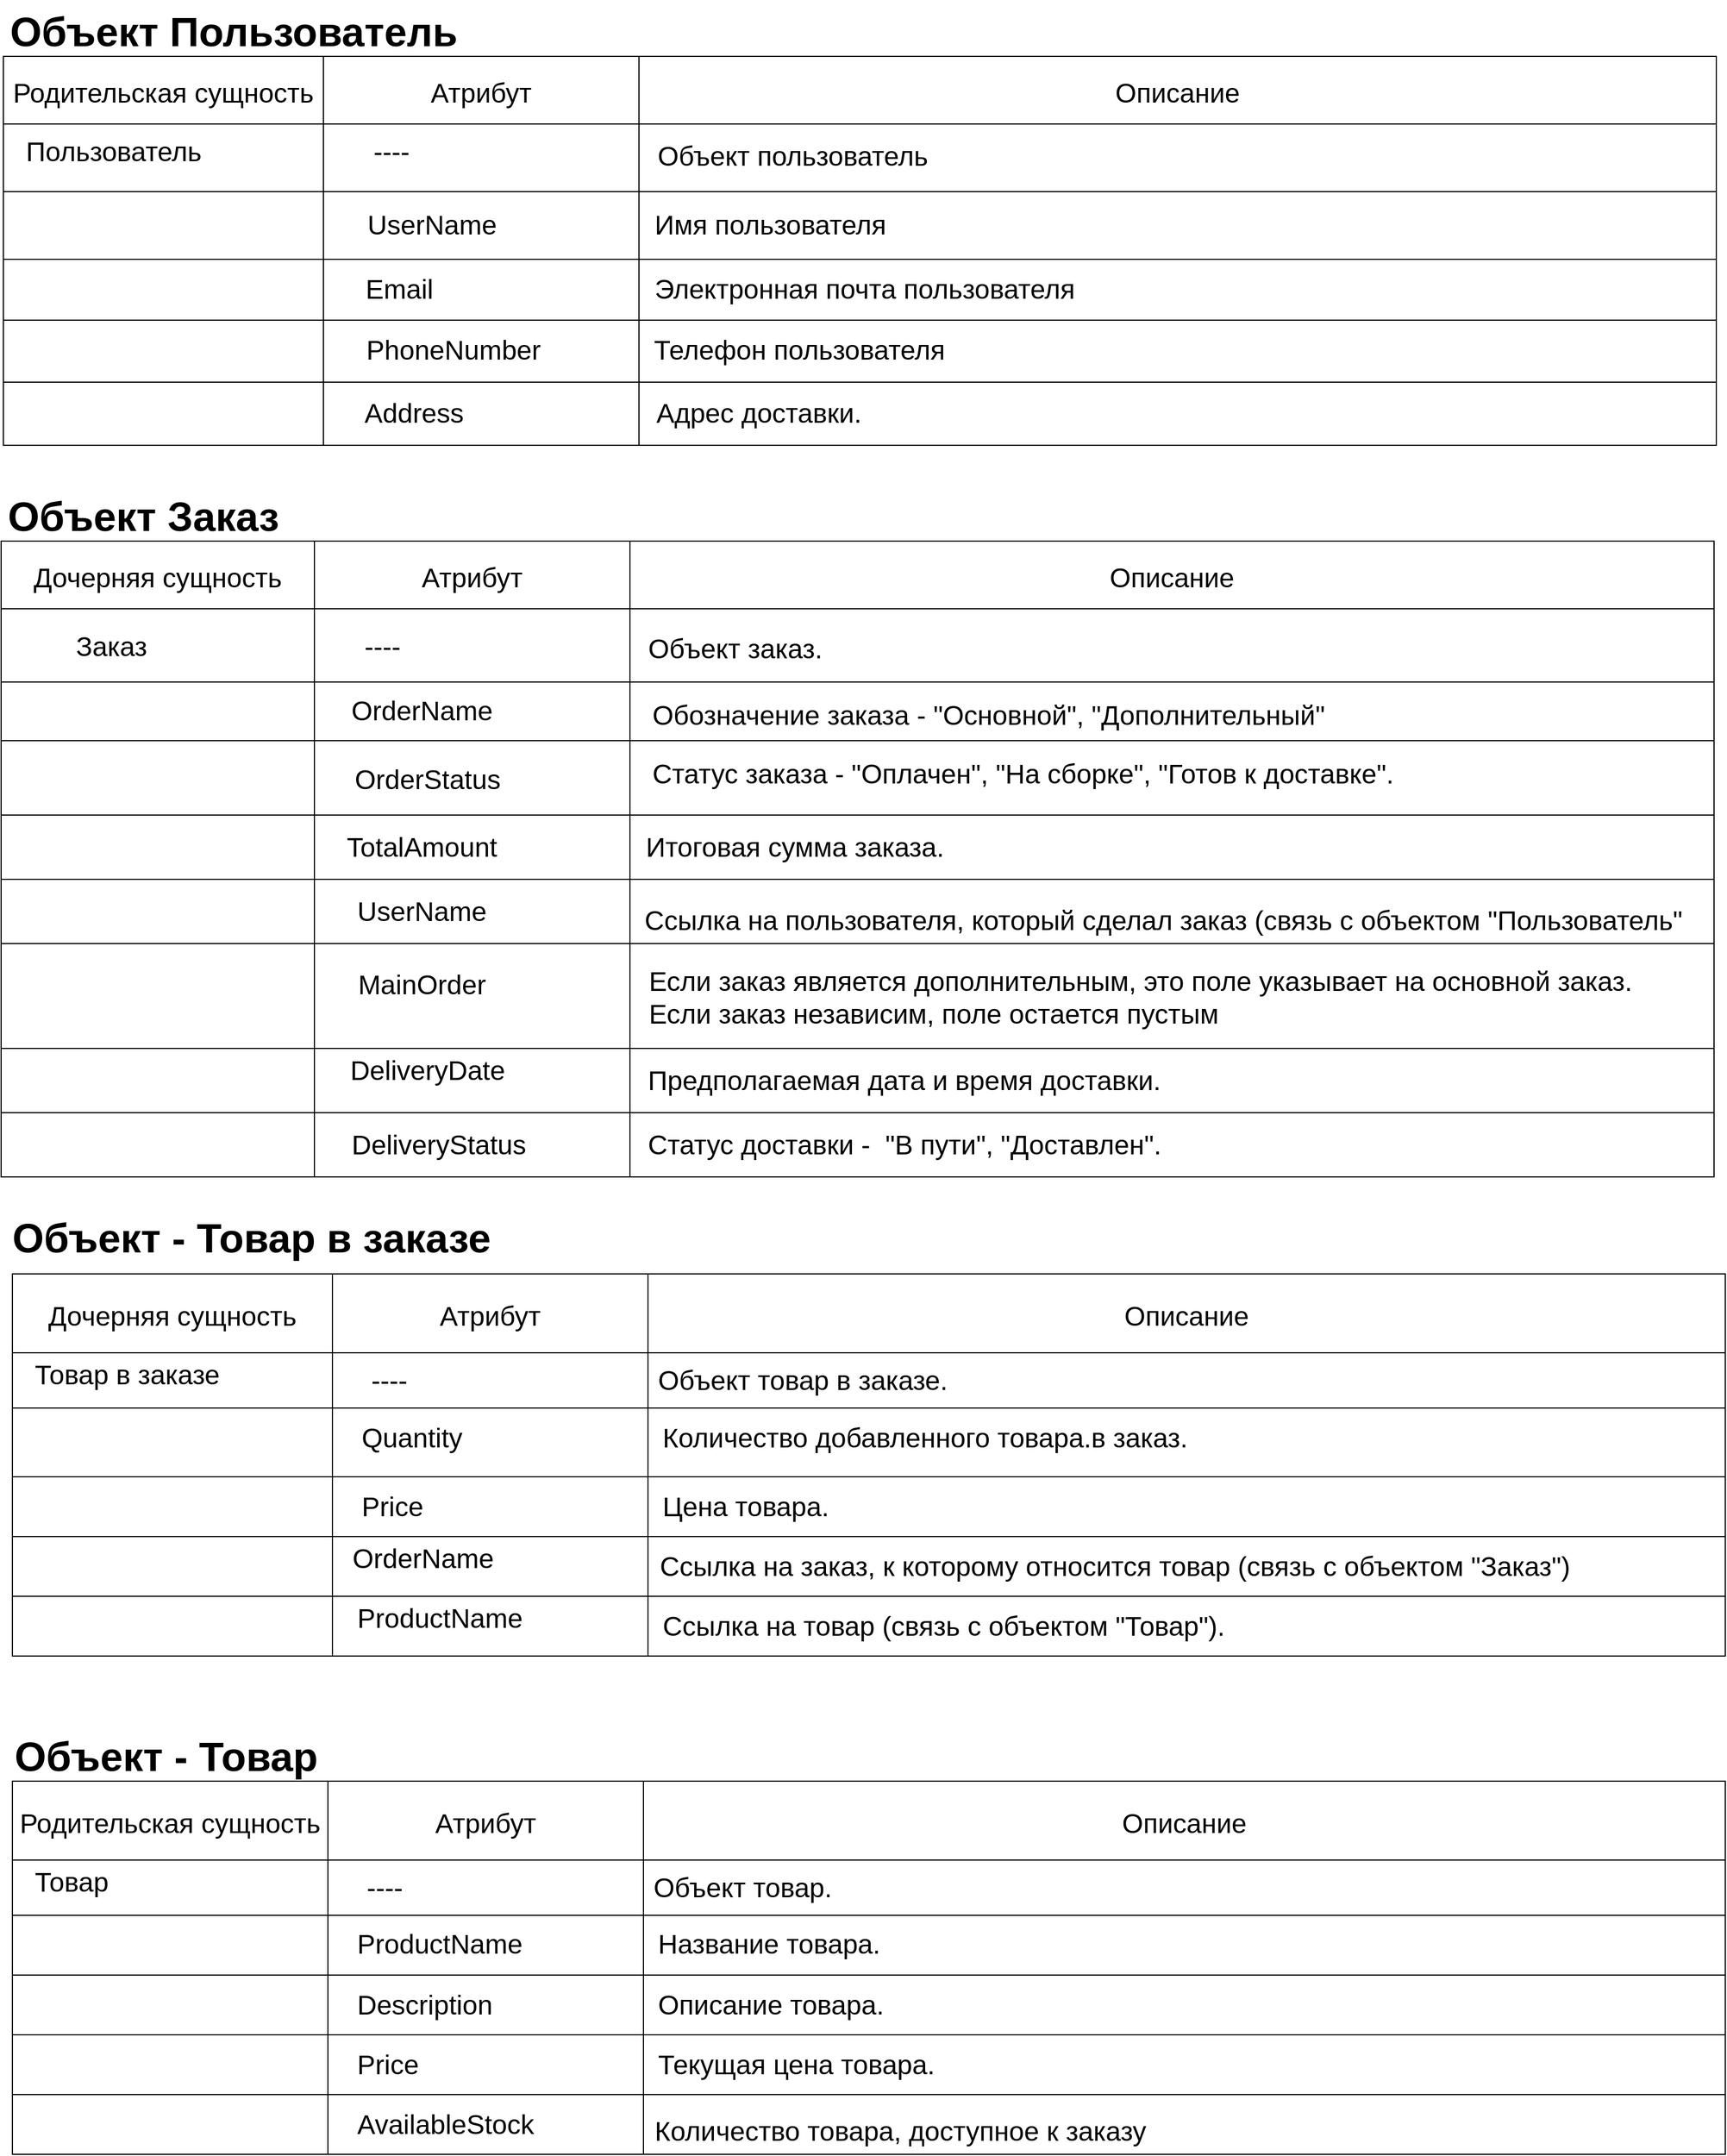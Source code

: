 <mxfile version="24.8.6">
  <diagram name="Страница — 1" id="6dKcLjjxsjvN5Ayz9n6f">
    <mxGraphModel dx="4488" dy="2313" grid="1" gridSize="10" guides="1" tooltips="1" connect="1" arrows="1" fold="1" page="1" pageScale="1" pageWidth="827" pageHeight="1169" math="0" shadow="0">
      <root>
        <mxCell id="0" />
        <mxCell id="1" parent="0" />
        <mxCell id="AHMUGFDqU9s1xlmTWF_7-15" value="Объект Заказ" style="text;strokeColor=none;fillColor=none;spacingLeft=4;spacingRight=4;overflow=hidden;rotatable=0;points=[[0,0.5],[1,0.5]];portConstraint=eastwest;fontSize=36;whiteSpace=wrap;html=1;fontStyle=1" parent="1" vertex="1">
          <mxGeometry x="-1606" y="-700" width="280" height="60" as="geometry" />
        </mxCell>
        <mxCell id="RJMTiFoajsU4DwhKSX9r-61" value="" style="shape=table;childLayout=tableLayout;startSize=0;fillColor=none;collapsible=0;recursiveResize=0;expand=0;fontSize=24;" parent="1" vertex="1">
          <mxGeometry x="-1606" y="-650" width="1520" height="564.0" as="geometry" />
        </mxCell>
        <mxCell id="RJMTiFoajsU4DwhKSX9r-62" value="" style="shape=tableRow;horizontal=0;swimlaneHead=0;swimlaneBody=0;top=0;left=0;strokeColor=inherit;bottom=0;right=0;dropTarget=0;fontStyle=0;fillColor=none;points=[[0,0.5],[1,0.5]];portConstraint=eastwest;startSize=0;collapsible=0;recursiveResize=0;expand=0;fontSize=24;" parent="RJMTiFoajsU4DwhKSX9r-61" vertex="1">
          <mxGeometry width="1520" height="125" as="geometry" />
        </mxCell>
        <mxCell id="RJMTiFoajsU4DwhKSX9r-63" value="Дочерняя сущность" style="swimlane;swimlaneHead=0;swimlaneBody=0;fontStyle=0;strokeColor=inherit;connectable=0;fillColor=none;startSize=60;collapsible=0;recursiveResize=0;expand=0;fontSize=24;" parent="RJMTiFoajsU4DwhKSX9r-62" vertex="1">
          <mxGeometry width="278" height="125" as="geometry">
            <mxRectangle width="278" height="125" as="alternateBounds" />
          </mxGeometry>
        </mxCell>
        <mxCell id="RJMTiFoajsU4DwhKSX9r-64" value="&lt;span style=&quot;text-align: left;&quot;&gt;&lt;font style=&quot;font-size: 24px;&quot;&gt;Заказ&lt;/font&gt;&lt;/span&gt;" style="text;html=1;align=center;verticalAlign=middle;whiteSpace=wrap;rounded=0;fontSize=24;" parent="RJMTiFoajsU4DwhKSX9r-63" vertex="1">
          <mxGeometry x="67.5" y="79" width="60" height="30" as="geometry" />
        </mxCell>
        <mxCell id="RJMTiFoajsU4DwhKSX9r-65" value="Атрибут" style="swimlane;swimlaneHead=0;swimlaneBody=0;fontStyle=0;strokeColor=inherit;connectable=0;fillColor=none;startSize=60;collapsible=0;recursiveResize=0;expand=0;fontSize=24;" parent="RJMTiFoajsU4DwhKSX9r-62" vertex="1">
          <mxGeometry x="278" width="280" height="125" as="geometry">
            <mxRectangle width="280" height="125" as="alternateBounds" />
          </mxGeometry>
        </mxCell>
        <mxCell id="RJMTiFoajsU4DwhKSX9r-214" value="&lt;font style=&quot;font-size: 24px;&quot;&gt;----&lt;/font&gt;" style="text;html=1;align=center;verticalAlign=middle;resizable=0;points=[];autosize=1;strokeColor=none;fillColor=none;" parent="RJMTiFoajsU4DwhKSX9r-65" vertex="1">
          <mxGeometry x="30" y="74" width="60" height="40" as="geometry" />
        </mxCell>
        <mxCell id="RJMTiFoajsU4DwhKSX9r-66" value="Описание" style="swimlane;swimlaneHead=0;swimlaneBody=0;fontStyle=0;strokeColor=inherit;connectable=0;fillColor=none;startSize=60;collapsible=0;recursiveResize=0;expand=0;fontSize=24;" parent="RJMTiFoajsU4DwhKSX9r-62" vertex="1">
          <mxGeometry x="558" width="962" height="125" as="geometry">
            <mxRectangle width="962" height="125" as="alternateBounds" />
          </mxGeometry>
        </mxCell>
        <mxCell id="RJMTiFoajsU4DwhKSX9r-197" style="shape=tableRow;horizontal=0;swimlaneHead=0;swimlaneBody=0;top=0;left=0;strokeColor=inherit;bottom=0;right=0;dropTarget=0;fontStyle=0;fillColor=none;points=[[0,0.5],[1,0.5]];portConstraint=eastwest;startSize=0;collapsible=0;recursiveResize=0;expand=0;fontSize=24;" parent="RJMTiFoajsU4DwhKSX9r-61" vertex="1">
          <mxGeometry y="125" width="1520" height="52" as="geometry" />
        </mxCell>
        <mxCell id="RJMTiFoajsU4DwhKSX9r-198" style="swimlane;swimlaneHead=0;swimlaneBody=0;fontStyle=0;connectable=0;strokeColor=inherit;fillColor=none;startSize=0;collapsible=0;recursiveResize=0;expand=0;fontSize=24;" parent="RJMTiFoajsU4DwhKSX9r-197" vertex="1">
          <mxGeometry width="278" height="52" as="geometry">
            <mxRectangle width="278" height="52" as="alternateBounds" />
          </mxGeometry>
        </mxCell>
        <mxCell id="RJMTiFoajsU4DwhKSX9r-199" style="swimlane;swimlaneHead=0;swimlaneBody=0;fontStyle=0;connectable=0;strokeColor=inherit;fillColor=none;startSize=0;collapsible=0;recursiveResize=0;expand=0;fontSize=24;" parent="RJMTiFoajsU4DwhKSX9r-197" vertex="1">
          <mxGeometry x="278" width="280" height="52" as="geometry">
            <mxRectangle width="280" height="52" as="alternateBounds" />
          </mxGeometry>
        </mxCell>
        <mxCell id="AHMUGFDqU9s1xlmTWF_7-87" value="&lt;span style=&quot;font-size: 24px;&quot;&gt;OrderName&lt;/span&gt;" style="text;html=1;align=center;verticalAlign=middle;resizable=0;points=[];autosize=1;strokeColor=none;fillColor=none;fontSize=24;" parent="RJMTiFoajsU4DwhKSX9r-199" vertex="1">
          <mxGeometry x="19.5" y="6" width="150" height="40" as="geometry" />
        </mxCell>
        <mxCell id="RJMTiFoajsU4DwhKSX9r-200" style="swimlane;swimlaneHead=0;swimlaneBody=0;fontStyle=0;connectable=0;strokeColor=inherit;fillColor=none;startSize=0;collapsible=0;recursiveResize=0;expand=0;fontSize=24;" parent="RJMTiFoajsU4DwhKSX9r-197" vertex="1">
          <mxGeometry x="558" width="962" height="52" as="geometry">
            <mxRectangle width="962" height="52" as="alternateBounds" />
          </mxGeometry>
        </mxCell>
        <mxCell id="RJMTiFoajsU4DwhKSX9r-215" value="&lt;font style=&quot;font-size: 24px;&quot;&gt;Объект заказ.&lt;/font&gt;" style="text;html=1;align=center;verticalAlign=middle;resizable=0;points=[];autosize=1;strokeColor=none;fillColor=none;" parent="RJMTiFoajsU4DwhKSX9r-200" vertex="1">
          <mxGeometry x="3" y="-49" width="180" height="40" as="geometry" />
        </mxCell>
        <mxCell id="RJMTiFoajsU4DwhKSX9r-73" value="" style="shape=tableRow;horizontal=0;swimlaneHead=0;swimlaneBody=0;top=0;left=0;strokeColor=inherit;bottom=0;right=0;dropTarget=0;fontStyle=0;fillColor=none;points=[[0,0.5],[1,0.5]];portConstraint=eastwest;startSize=0;collapsible=0;recursiveResize=0;expand=0;fontSize=24;" parent="RJMTiFoajsU4DwhKSX9r-61" vertex="1">
          <mxGeometry y="177" width="1520" height="66" as="geometry" />
        </mxCell>
        <mxCell id="RJMTiFoajsU4DwhKSX9r-74" style="swimlane;swimlaneHead=0;swimlaneBody=0;fontStyle=0;connectable=0;strokeColor=inherit;fillColor=none;startSize=0;collapsible=0;recursiveResize=0;expand=0;fontSize=24;" parent="RJMTiFoajsU4DwhKSX9r-73" vertex="1">
          <mxGeometry width="278" height="66" as="geometry">
            <mxRectangle width="278" height="66" as="alternateBounds" />
          </mxGeometry>
        </mxCell>
        <mxCell id="RJMTiFoajsU4DwhKSX9r-75" value="" style="swimlane;swimlaneHead=0;swimlaneBody=0;fontStyle=0;connectable=0;strokeColor=inherit;fillColor=none;startSize=0;collapsible=0;recursiveResize=0;expand=0;fontSize=24;" parent="RJMTiFoajsU4DwhKSX9r-73" vertex="1">
          <mxGeometry x="278" width="280" height="66" as="geometry">
            <mxRectangle width="280" height="66" as="alternateBounds" />
          </mxGeometry>
        </mxCell>
        <mxCell id="RJMTiFoajsU4DwhKSX9r-88" value="&lt;span style=&quot;font-size: 24px; line-height: 107%;&quot;&gt;OrderStatus&lt;/span&gt;" style="text;html=1;align=center;verticalAlign=middle;resizable=0;points=[];autosize=1;strokeColor=none;fillColor=none;fontSize=24;" parent="RJMTiFoajsU4DwhKSX9r-75" vertex="1">
          <mxGeometry x="25" y="15" width="150" height="40" as="geometry" />
        </mxCell>
        <mxCell id="RJMTiFoajsU4DwhKSX9r-76" value="" style="swimlane;swimlaneHead=0;swimlaneBody=0;fontStyle=0;connectable=0;strokeColor=inherit;fillColor=none;startSize=0;collapsible=0;recursiveResize=0;expand=0;fontSize=24;" parent="RJMTiFoajsU4DwhKSX9r-73" vertex="1">
          <mxGeometry x="558" width="962" height="66" as="geometry">
            <mxRectangle width="962" height="66" as="alternateBounds" />
          </mxGeometry>
        </mxCell>
        <mxCell id="RJMTiFoajsU4DwhKSX9r-77" value="&lt;p style=&quot;font-size: 24px;&quot; class=&quot;MsoNormal&quot;&gt;&lt;br&gt;&lt;/p&gt;" style="text;html=1;align=left;verticalAlign=middle;resizable=0;points=[];autosize=1;strokeColor=none;fillColor=none;fontSize=24;" parent="RJMTiFoajsU4DwhKSX9r-76" vertex="1">
          <mxGeometry x="8.5" width="20" height="90" as="geometry" />
        </mxCell>
        <mxCell id="RJMTiFoajsU4DwhKSX9r-72" value="&lt;p class=&quot;MsoNormal&quot; style=&quot;font-size: 24px; line-height: 120%;&quot;&gt;Статус заказа - &quot;Оплачен&quot;, &quot;На сборке&quot;,&amp;nbsp;&lt;span style=&quot;background-color: initial;&quot;&gt;&quot;Готов к доставке&quot;.&lt;/span&gt;&lt;/p&gt;" style="text;html=1;align=left;verticalAlign=middle;resizable=0;points=[];autosize=1;strokeColor=none;fillColor=none;fontSize=24;" parent="RJMTiFoajsU4DwhKSX9r-76" vertex="1">
          <mxGeometry x="17.5" y="-15.5" width="680" height="90" as="geometry" />
        </mxCell>
        <mxCell id="RJMTiFoajsU4DwhKSX9r-67" value="&lt;p style=&quot;font-size: 24px;&quot; class=&quot;MsoNormal&quot;&gt;Обозначение заказа - &quot;Основной&quot;, &quot;Дополнительный&quot;&lt;/p&gt;" style="text;html=1;align=left;verticalAlign=middle;resizable=0;points=[];autosize=1;strokeColor=none;fillColor=none;fontSize=24;" parent="RJMTiFoajsU4DwhKSX9r-76" vertex="1">
          <mxGeometry x="17.5" y="-67" width="620" height="90" as="geometry" />
        </mxCell>
        <mxCell id="RJMTiFoajsU4DwhKSX9r-415" style="shape=tableRow;horizontal=0;swimlaneHead=0;swimlaneBody=0;top=0;left=0;strokeColor=inherit;bottom=0;right=0;dropTarget=0;fontStyle=0;fillColor=none;points=[[0,0.5],[1,0.5]];portConstraint=eastwest;startSize=0;collapsible=0;recursiveResize=0;expand=0;fontSize=24;" parent="RJMTiFoajsU4DwhKSX9r-61" vertex="1">
          <mxGeometry y="243" width="1520" height="57" as="geometry" />
        </mxCell>
        <mxCell id="RJMTiFoajsU4DwhKSX9r-416" style="swimlane;swimlaneHead=0;swimlaneBody=0;fontStyle=0;connectable=0;strokeColor=inherit;fillColor=none;startSize=0;collapsible=0;recursiveResize=0;expand=0;fontSize=24;" parent="RJMTiFoajsU4DwhKSX9r-415" vertex="1">
          <mxGeometry width="278" height="57" as="geometry">
            <mxRectangle width="278" height="57" as="alternateBounds" />
          </mxGeometry>
        </mxCell>
        <mxCell id="RJMTiFoajsU4DwhKSX9r-417" style="swimlane;swimlaneHead=0;swimlaneBody=0;fontStyle=0;connectable=0;strokeColor=inherit;fillColor=none;startSize=0;collapsible=0;recursiveResize=0;expand=0;fontSize=24;" parent="RJMTiFoajsU4DwhKSX9r-415" vertex="1">
          <mxGeometry x="278" width="280" height="57" as="geometry">
            <mxRectangle width="280" height="57" as="alternateBounds" />
          </mxGeometry>
        </mxCell>
        <mxCell id="RJMTiFoajsU4DwhKSX9r-97" value="TotalAmount" style="text;html=1;align=center;verticalAlign=middle;resizable=0;points=[];autosize=1;strokeColor=none;fillColor=none;fontSize=24;" parent="RJMTiFoajsU4DwhKSX9r-417" vertex="1">
          <mxGeometry x="15" y="8.5" width="160" height="40" as="geometry" />
        </mxCell>
        <mxCell id="RJMTiFoajsU4DwhKSX9r-418" style="swimlane;swimlaneHead=0;swimlaneBody=0;fontStyle=0;connectable=0;strokeColor=inherit;fillColor=none;startSize=0;collapsible=0;recursiveResize=0;expand=0;fontSize=24;" parent="RJMTiFoajsU4DwhKSX9r-415" vertex="1">
          <mxGeometry x="558" width="962" height="57" as="geometry">
            <mxRectangle width="962" height="57" as="alternateBounds" />
          </mxGeometry>
        </mxCell>
        <mxCell id="RJMTiFoajsU4DwhKSX9r-98" value="Итоговая сумма заказа." style="text;html=1;align=center;verticalAlign=middle;resizable=0;points=[];autosize=1;strokeColor=none;fillColor=none;fontSize=24;" parent="RJMTiFoajsU4DwhKSX9r-418" vertex="1">
          <mxGeometry x="1" y="8.5" width="290" height="40" as="geometry" />
        </mxCell>
        <mxCell id="iNavVGcrvRuTJhjw-zA0-14" style="shape=tableRow;horizontal=0;swimlaneHead=0;swimlaneBody=0;top=0;left=0;strokeColor=inherit;bottom=0;right=0;dropTarget=0;fontStyle=0;fillColor=none;points=[[0,0.5],[1,0.5]];portConstraint=eastwest;startSize=0;collapsible=0;recursiveResize=0;expand=0;fontSize=24;" vertex="1" parent="RJMTiFoajsU4DwhKSX9r-61">
          <mxGeometry y="300" width="1520" height="57" as="geometry" />
        </mxCell>
        <mxCell id="iNavVGcrvRuTJhjw-zA0-15" style="swimlane;swimlaneHead=0;swimlaneBody=0;fontStyle=0;connectable=0;strokeColor=inherit;fillColor=none;startSize=0;collapsible=0;recursiveResize=0;expand=0;fontSize=24;" vertex="1" parent="iNavVGcrvRuTJhjw-zA0-14">
          <mxGeometry width="278" height="57" as="geometry">
            <mxRectangle width="278" height="57" as="alternateBounds" />
          </mxGeometry>
        </mxCell>
        <mxCell id="iNavVGcrvRuTJhjw-zA0-16" style="swimlane;swimlaneHead=0;swimlaneBody=0;fontStyle=0;connectable=0;strokeColor=inherit;fillColor=none;startSize=0;collapsible=0;recursiveResize=0;expand=0;fontSize=24;" vertex="1" parent="iNavVGcrvRuTJhjw-zA0-14">
          <mxGeometry x="278" width="280" height="57" as="geometry">
            <mxRectangle width="280" height="57" as="alternateBounds" />
          </mxGeometry>
        </mxCell>
        <mxCell id="iNavVGcrvRuTJhjw-zA0-12" value="UserName" style="text;html=1;align=center;verticalAlign=middle;resizable=0;points=[];autosize=1;strokeColor=none;fillColor=none;fontSize=24;" vertex="1" parent="iNavVGcrvRuTJhjw-zA0-16">
          <mxGeometry x="25" y="8.5" width="140" height="40" as="geometry" />
        </mxCell>
        <mxCell id="iNavVGcrvRuTJhjw-zA0-17" style="swimlane;swimlaneHead=0;swimlaneBody=0;fontStyle=0;connectable=0;strokeColor=inherit;fillColor=none;startSize=0;collapsible=0;recursiveResize=0;expand=0;fontSize=24;" vertex="1" parent="iNavVGcrvRuTJhjw-zA0-14">
          <mxGeometry x="558" width="962" height="57" as="geometry">
            <mxRectangle width="962" height="57" as="alternateBounds" />
          </mxGeometry>
        </mxCell>
        <mxCell id="iNavVGcrvRuTJhjw-zA0-13" value="&lt;font style=&quot;font-size: 24px;&quot;&gt;Ссылка на пользователя, который сделал заказ (связь с объектом &quot;Пользователь&quot;&lt;/font&gt;" style="text;html=1;align=center;verticalAlign=middle;resizable=0;points=[];autosize=1;strokeColor=none;fillColor=none;" vertex="1" parent="iNavVGcrvRuTJhjw-zA0-17">
          <mxGeometry x="3" y="17" width="940" height="40" as="geometry" />
        </mxCell>
        <mxCell id="RJMTiFoajsU4DwhKSX9r-82" style="shape=tableRow;horizontal=0;swimlaneHead=0;swimlaneBody=0;top=0;left=0;strokeColor=inherit;bottom=0;right=0;dropTarget=0;fontStyle=0;fillColor=none;points=[[0,0.5],[1,0.5]];portConstraint=eastwest;startSize=0;collapsible=0;recursiveResize=0;expand=0;fontSize=24;" parent="RJMTiFoajsU4DwhKSX9r-61" vertex="1">
          <mxGeometry y="357" width="1520" height="93" as="geometry" />
        </mxCell>
        <mxCell id="RJMTiFoajsU4DwhKSX9r-83" style="swimlane;swimlaneHead=0;swimlaneBody=0;fontStyle=0;connectable=0;strokeColor=inherit;fillColor=none;startSize=0;collapsible=0;recursiveResize=0;expand=0;fontSize=24;" parent="RJMTiFoajsU4DwhKSX9r-82" vertex="1">
          <mxGeometry width="278" height="93" as="geometry">
            <mxRectangle width="278" height="93" as="alternateBounds" />
          </mxGeometry>
        </mxCell>
        <mxCell id="RJMTiFoajsU4DwhKSX9r-84" style="swimlane;swimlaneHead=0;swimlaneBody=0;fontStyle=0;connectable=0;strokeColor=inherit;fillColor=none;startSize=0;collapsible=0;recursiveResize=0;expand=0;fontSize=24;" parent="RJMTiFoajsU4DwhKSX9r-82" vertex="1">
          <mxGeometry x="278" width="280" height="93" as="geometry">
            <mxRectangle width="280" height="93" as="alternateBounds" />
          </mxGeometry>
        </mxCell>
        <mxCell id="iNavVGcrvRuTJhjw-zA0-18" value="&lt;font style=&quot;font-size: 24px;&quot;&gt;MainOrder&lt;/font&gt;" style="text;html=1;align=center;verticalAlign=middle;resizable=0;points=[];autosize=1;strokeColor=none;fillColor=none;" vertex="1" parent="RJMTiFoajsU4DwhKSX9r-84">
          <mxGeometry x="24.5" y="17" width="140" height="40" as="geometry" />
        </mxCell>
        <mxCell id="RJMTiFoajsU4DwhKSX9r-85" style="swimlane;swimlaneHead=0;swimlaneBody=0;fontStyle=0;connectable=0;strokeColor=inherit;fillColor=none;startSize=0;collapsible=0;recursiveResize=0;expand=0;fontSize=24;" parent="RJMTiFoajsU4DwhKSX9r-82" vertex="1">
          <mxGeometry x="558" width="962" height="93" as="geometry">
            <mxRectangle width="962" height="93" as="alternateBounds" />
          </mxGeometry>
        </mxCell>
        <mxCell id="iNavVGcrvRuTJhjw-zA0-19" value="&lt;font style=&quot;font-size: 24px;&quot;&gt;Если заказ является дополнительным, это поле указывает на основной заказ.&amp;nbsp;&lt;/font&gt;&lt;div style=&quot;text-align: left;&quot;&gt;&lt;font style=&quot;font-size: 24px;&quot;&gt;Если заказ независим, поле остается пустым&lt;/font&gt;&lt;/div&gt;" style="text;html=1;align=center;verticalAlign=middle;resizable=0;points=[];autosize=1;strokeColor=none;fillColor=none;" vertex="1" parent="RJMTiFoajsU4DwhKSX9r-85">
          <mxGeometry x="6" y="13" width="900" height="70" as="geometry" />
        </mxCell>
        <mxCell id="iNavVGcrvRuTJhjw-zA0-1" style="shape=tableRow;horizontal=0;swimlaneHead=0;swimlaneBody=0;top=0;left=0;strokeColor=inherit;bottom=0;right=0;dropTarget=0;fontStyle=0;fillColor=none;points=[[0,0.5],[1,0.5]];portConstraint=eastwest;startSize=0;collapsible=0;recursiveResize=0;expand=0;fontSize=24;" vertex="1" parent="RJMTiFoajsU4DwhKSX9r-61">
          <mxGeometry y="450" width="1520" height="57" as="geometry" />
        </mxCell>
        <mxCell id="iNavVGcrvRuTJhjw-zA0-2" style="swimlane;swimlaneHead=0;swimlaneBody=0;fontStyle=0;connectable=0;strokeColor=inherit;fillColor=none;startSize=0;collapsible=0;recursiveResize=0;expand=0;fontSize=24;" vertex="1" parent="iNavVGcrvRuTJhjw-zA0-1">
          <mxGeometry width="278" height="57" as="geometry">
            <mxRectangle width="278" height="57" as="alternateBounds" />
          </mxGeometry>
        </mxCell>
        <mxCell id="iNavVGcrvRuTJhjw-zA0-3" style="swimlane;swimlaneHead=0;swimlaneBody=0;fontStyle=0;connectable=0;strokeColor=inherit;fillColor=none;startSize=0;collapsible=0;recursiveResize=0;expand=0;fontSize=24;" vertex="1" parent="iNavVGcrvRuTJhjw-zA0-1">
          <mxGeometry x="278" width="280" height="57" as="geometry">
            <mxRectangle width="280" height="57" as="alternateBounds" />
          </mxGeometry>
        </mxCell>
        <mxCell id="AHMUGFDqU9s1xlmTWF_7-96" value="&lt;span style=&quot;font-size: 24px; line-height: 107%;&quot;&gt;DeliveryDate&lt;/span&gt;" style="text;html=1;align=center;verticalAlign=middle;resizable=0;points=[];autosize=1;strokeColor=none;fillColor=none;fontSize=24;" parent="iNavVGcrvRuTJhjw-zA0-3" vertex="1">
          <mxGeometry x="20" width="160" height="40" as="geometry" />
        </mxCell>
        <mxCell id="iNavVGcrvRuTJhjw-zA0-4" style="swimlane;swimlaneHead=0;swimlaneBody=0;fontStyle=0;connectable=0;strokeColor=inherit;fillColor=none;startSize=0;collapsible=0;recursiveResize=0;expand=0;fontSize=24;" vertex="1" parent="iNavVGcrvRuTJhjw-zA0-1">
          <mxGeometry x="558" width="962" height="57" as="geometry">
            <mxRectangle width="962" height="57" as="alternateBounds" />
          </mxGeometry>
        </mxCell>
        <mxCell id="RJMTiFoajsU4DwhKSX9r-96" value="Предполагаемая дата и время доставки." style="text;html=1;align=center;verticalAlign=middle;resizable=0;points=[];autosize=1;strokeColor=none;fillColor=none;fontSize=24;" parent="iNavVGcrvRuTJhjw-zA0-4" vertex="1">
          <mxGeometry x="3" y="8.5" width="480" height="40" as="geometry" />
        </mxCell>
        <mxCell id="RJMTiFoajsU4DwhKSX9r-92" style="shape=tableRow;horizontal=0;swimlaneHead=0;swimlaneBody=0;top=0;left=0;strokeColor=inherit;bottom=0;right=0;dropTarget=0;fontStyle=0;fillColor=none;points=[[0,0.5],[1,0.5]];portConstraint=eastwest;startSize=0;collapsible=0;recursiveResize=0;expand=0;fontSize=24;" parent="RJMTiFoajsU4DwhKSX9r-61" vertex="1">
          <mxGeometry y="507" width="1520" height="57" as="geometry" />
        </mxCell>
        <mxCell id="RJMTiFoajsU4DwhKSX9r-93" style="swimlane;swimlaneHead=0;swimlaneBody=0;fontStyle=0;connectable=0;strokeColor=inherit;fillColor=none;startSize=0;collapsible=0;recursiveResize=0;expand=0;fontSize=24;" parent="RJMTiFoajsU4DwhKSX9r-92" vertex="1">
          <mxGeometry width="278" height="57" as="geometry">
            <mxRectangle width="278" height="57" as="alternateBounds" />
          </mxGeometry>
        </mxCell>
        <mxCell id="RJMTiFoajsU4DwhKSX9r-94" style="swimlane;swimlaneHead=0;swimlaneBody=0;fontStyle=0;connectable=0;strokeColor=inherit;fillColor=none;startSize=0;collapsible=0;recursiveResize=0;expand=0;fontSize=24;" parent="RJMTiFoajsU4DwhKSX9r-92" vertex="1">
          <mxGeometry x="278" width="280" height="57" as="geometry">
            <mxRectangle width="280" height="57" as="alternateBounds" />
          </mxGeometry>
        </mxCell>
        <mxCell id="RJMTiFoajsU4DwhKSX9r-103" value="DeliveryStatus" style="text;html=1;align=center;verticalAlign=middle;resizable=0;points=[];autosize=1;strokeColor=none;fillColor=none;fontSize=24;" parent="RJMTiFoajsU4DwhKSX9r-94" vertex="1">
          <mxGeometry x="20" y="8.5" width="180" height="40" as="geometry" />
        </mxCell>
        <mxCell id="RJMTiFoajsU4DwhKSX9r-95" style="swimlane;swimlaneHead=0;swimlaneBody=0;fontStyle=0;connectable=0;strokeColor=inherit;fillColor=none;startSize=0;collapsible=0;recursiveResize=0;expand=0;fontSize=24;" parent="RJMTiFoajsU4DwhKSX9r-92" vertex="1">
          <mxGeometry x="558" width="962" height="57" as="geometry">
            <mxRectangle width="962" height="57" as="alternateBounds" />
          </mxGeometry>
        </mxCell>
        <mxCell id="RJMTiFoajsU4DwhKSX9r-104" value="Статус доставки -&amp;nbsp;&amp;nbsp;&lt;span style=&quot;background-color: initial;&quot;&gt;&quot;В пути&quot;, &quot;Доставлен&quot;.&lt;/span&gt;" style="text;html=1;align=left;verticalAlign=middle;resizable=0;points=[];autosize=1;strokeColor=none;fillColor=none;fontSize=24;" parent="RJMTiFoajsU4DwhKSX9r-95" vertex="1">
          <mxGeometry x="14" y="8.5" width="480" height="40" as="geometry" />
        </mxCell>
        <mxCell id="RJMTiFoajsU4DwhKSX9r-105" value="Объект - Товар в заказе" style="text;strokeColor=none;fillColor=none;spacingLeft=4;spacingRight=4;overflow=hidden;rotatable=0;points=[[0,0.5],[1,0.5]];portConstraint=eastwest;fontSize=36;whiteSpace=wrap;html=1;fontStyle=1" parent="1" vertex="1">
          <mxGeometry x="-1602" y="-60" width="710" height="70" as="geometry" />
        </mxCell>
        <mxCell id="RJMTiFoajsU4DwhKSX9r-106" value="" style="shape=table;childLayout=tableLayout;startSize=0;fillColor=none;collapsible=0;recursiveResize=0;expand=0;fontSize=17;" parent="1" vertex="1">
          <mxGeometry x="-1596" width="1520" height="339" as="geometry" />
        </mxCell>
        <mxCell id="RJMTiFoajsU4DwhKSX9r-107" value="" style="shape=tableRow;horizontal=0;swimlaneHead=0;swimlaneBody=0;top=0;left=0;strokeColor=inherit;bottom=0;right=0;dropTarget=0;fontStyle=0;fillColor=none;points=[[0,0.5],[1,0.5]];portConstraint=eastwest;startSize=0;collapsible=0;recursiveResize=0;expand=0;fontSize=17;verticalAlign=middle;align=left;" parent="RJMTiFoajsU4DwhKSX9r-106" vertex="1">
          <mxGeometry width="1520" height="119" as="geometry" />
        </mxCell>
        <mxCell id="RJMTiFoajsU4DwhKSX9r-108" value="Дочерняя сущность" style="swimlane;swimlaneHead=0;swimlaneBody=0;fontStyle=0;strokeColor=inherit;connectable=0;fillColor=none;startSize=70;collapsible=0;recursiveResize=0;expand=0;fontSize=24;verticalAlign=middle;align=center;" parent="RJMTiFoajsU4DwhKSX9r-107" vertex="1">
          <mxGeometry width="284" height="119" as="geometry">
            <mxRectangle width="284" height="119" as="alternateBounds" />
          </mxGeometry>
        </mxCell>
        <mxCell id="RJMTiFoajsU4DwhKSX9r-109" value="Товар в заказе" style="text;html=1;align=left;verticalAlign=middle;whiteSpace=wrap;rounded=0;fontSize=24;fontStyle=0" parent="RJMTiFoajsU4DwhKSX9r-108" vertex="1">
          <mxGeometry x="18" y="75" width="192" height="30" as="geometry" />
        </mxCell>
        <mxCell id="RJMTiFoajsU4DwhKSX9r-110" value="Атрибут" style="swimlane;swimlaneHead=0;swimlaneBody=0;fontStyle=0;strokeColor=inherit;connectable=0;fillColor=none;startSize=70;collapsible=0;recursiveResize=0;expand=0;fontSize=24;verticalAlign=middle;align=center;" parent="RJMTiFoajsU4DwhKSX9r-107" vertex="1">
          <mxGeometry x="284" width="280" height="119" as="geometry">
            <mxRectangle width="280" height="119" as="alternateBounds" />
          </mxGeometry>
        </mxCell>
        <mxCell id="RJMTiFoajsU4DwhKSX9r-216" value="&lt;font style=&quot;font-size: 24px;&quot;&gt;----&lt;/font&gt;" style="text;html=1;align=center;verticalAlign=middle;resizable=0;points=[];autosize=1;strokeColor=none;fillColor=none;" parent="RJMTiFoajsU4DwhKSX9r-110" vertex="1">
          <mxGeometry x="20" y="75" width="60" height="40" as="geometry" />
        </mxCell>
        <mxCell id="RJMTiFoajsU4DwhKSX9r-112" value="Описание" style="swimlane;swimlaneHead=0;swimlaneBody=0;fontStyle=0;strokeColor=inherit;connectable=0;fillColor=none;startSize=70;collapsible=0;recursiveResize=0;expand=0;fontSize=24;verticalAlign=middle;align=center;" parent="RJMTiFoajsU4DwhKSX9r-107" vertex="1">
          <mxGeometry x="564" width="956" height="119" as="geometry">
            <mxRectangle width="956" height="119" as="alternateBounds" />
          </mxGeometry>
        </mxCell>
        <mxCell id="RJMTiFoajsU4DwhKSX9r-219" value="Объект товар в заказе." style="text;html=1;align=left;verticalAlign=middle;whiteSpace=wrap;rounded=0;fontSize=24;" parent="RJMTiFoajsU4DwhKSX9r-112" vertex="1">
          <mxGeometry x="7" y="80" width="343" height="30" as="geometry" />
        </mxCell>
        <mxCell id="RJMTiFoajsU4DwhKSX9r-126" value="" style="shape=tableRow;horizontal=0;swimlaneHead=0;swimlaneBody=0;top=0;left=0;strokeColor=inherit;bottom=0;right=0;dropTarget=0;fontStyle=0;fillColor=none;points=[[0,0.5],[1,0.5]];portConstraint=eastwest;startSize=0;collapsible=0;recursiveResize=0;expand=0;fontSize=24;verticalAlign=middle;align=left;" parent="RJMTiFoajsU4DwhKSX9r-106" vertex="1">
          <mxGeometry y="119" width="1520" height="61" as="geometry" />
        </mxCell>
        <mxCell id="RJMTiFoajsU4DwhKSX9r-127" style="swimlane;swimlaneHead=0;swimlaneBody=0;fontStyle=0;connectable=0;strokeColor=inherit;fillColor=none;startSize=0;collapsible=0;recursiveResize=0;expand=0;fontSize=24;verticalAlign=middle;align=left;" parent="RJMTiFoajsU4DwhKSX9r-126" vertex="1">
          <mxGeometry width="284" height="61" as="geometry">
            <mxRectangle width="284" height="61" as="alternateBounds" />
          </mxGeometry>
        </mxCell>
        <mxCell id="RJMTiFoajsU4DwhKSX9r-128" value="" style="swimlane;swimlaneHead=0;swimlaneBody=0;fontStyle=0;connectable=0;strokeColor=inherit;fillColor=none;startSize=0;collapsible=0;recursiveResize=0;expand=0;fontSize=24;verticalAlign=middle;align=left;" parent="RJMTiFoajsU4DwhKSX9r-126" vertex="1">
          <mxGeometry x="284" width="280" height="61" as="geometry">
            <mxRectangle width="280" height="61" as="alternateBounds" />
          </mxGeometry>
        </mxCell>
        <mxCell id="RJMTiFoajsU4DwhKSX9r-129" value="&lt;span style=&quot;font-size: 24px; line-height: 107%;&quot;&gt;Quantity&lt;/span&gt;" style="text;html=1;align=left;verticalAlign=middle;resizable=0;points=[];autosize=1;strokeColor=none;fillColor=none;fontSize=24;" parent="RJMTiFoajsU4DwhKSX9r-128" vertex="1">
          <mxGeometry x="24" y="6.5" width="110" height="40" as="geometry" />
        </mxCell>
        <mxCell id="RJMTiFoajsU4DwhKSX9r-130" value="" style="swimlane;swimlaneHead=0;swimlaneBody=0;fontStyle=0;connectable=0;strokeColor=inherit;fillColor=none;startSize=0;collapsible=0;recursiveResize=0;expand=0;fontSize=24;verticalAlign=middle;align=left;" parent="RJMTiFoajsU4DwhKSX9r-126" vertex="1">
          <mxGeometry x="564" width="956" height="61" as="geometry">
            <mxRectangle width="956" height="61" as="alternateBounds" />
          </mxGeometry>
        </mxCell>
        <mxCell id="RJMTiFoajsU4DwhKSX9r-131" value="Количество добавленного товара.в заказ." style="text;html=1;align=left;verticalAlign=middle;resizable=0;points=[];autosize=1;strokeColor=none;fillColor=none;fontSize=24;" parent="RJMTiFoajsU4DwhKSX9r-130" vertex="1">
          <mxGeometry x="11" y="6.5" width="490" height="40" as="geometry" />
        </mxCell>
        <mxCell id="RJMTiFoajsU4DwhKSX9r-132" style="shape=tableRow;horizontal=0;swimlaneHead=0;swimlaneBody=0;top=0;left=0;strokeColor=inherit;bottom=0;right=0;dropTarget=0;fontStyle=0;fillColor=none;points=[[0,0.5],[1,0.5]];portConstraint=eastwest;startSize=0;collapsible=0;recursiveResize=0;expand=0;fontSize=24;verticalAlign=middle;align=left;" parent="RJMTiFoajsU4DwhKSX9r-106" vertex="1">
          <mxGeometry y="180" width="1520" height="53" as="geometry" />
        </mxCell>
        <mxCell id="RJMTiFoajsU4DwhKSX9r-133" style="swimlane;swimlaneHead=0;swimlaneBody=0;fontStyle=0;connectable=0;strokeColor=inherit;fillColor=none;startSize=0;collapsible=0;recursiveResize=0;expand=0;fontSize=24;verticalAlign=middle;align=left;" parent="RJMTiFoajsU4DwhKSX9r-132" vertex="1">
          <mxGeometry width="284" height="53" as="geometry">
            <mxRectangle width="284" height="53" as="alternateBounds" />
          </mxGeometry>
        </mxCell>
        <mxCell id="RJMTiFoajsU4DwhKSX9r-134" style="swimlane;swimlaneHead=0;swimlaneBody=0;fontStyle=0;connectable=0;strokeColor=inherit;fillColor=none;startSize=0;collapsible=0;recursiveResize=0;expand=0;fontSize=24;verticalAlign=middle;align=left;" parent="RJMTiFoajsU4DwhKSX9r-132" vertex="1">
          <mxGeometry x="284" width="280" height="53" as="geometry">
            <mxRectangle width="280" height="53" as="alternateBounds" />
          </mxGeometry>
        </mxCell>
        <mxCell id="RJMTiFoajsU4DwhKSX9r-135" value="&lt;span style=&quot;font-size: 24px; line-height: 107%;&quot;&gt;Price&lt;/span&gt;" style="text;html=1;align=left;verticalAlign=middle;resizable=0;points=[];autosize=1;strokeColor=none;fillColor=none;fontSize=24;" parent="RJMTiFoajsU4DwhKSX9r-134" vertex="1">
          <mxGeometry x="24" y="6.5" width="80" height="40" as="geometry" />
        </mxCell>
        <mxCell id="RJMTiFoajsU4DwhKSX9r-136" style="swimlane;swimlaneHead=0;swimlaneBody=0;fontStyle=0;connectable=0;strokeColor=inherit;fillColor=none;startSize=0;collapsible=0;recursiveResize=0;expand=0;fontSize=24;verticalAlign=middle;align=left;" parent="RJMTiFoajsU4DwhKSX9r-132" vertex="1">
          <mxGeometry x="564" width="956" height="53" as="geometry">
            <mxRectangle width="956" height="53" as="alternateBounds" />
          </mxGeometry>
        </mxCell>
        <mxCell id="RJMTiFoajsU4DwhKSX9r-137" value="Цена товара." style="text;html=1;align=left;verticalAlign=middle;resizable=0;points=[];autosize=1;strokeColor=none;fillColor=none;fontSize=24;" parent="RJMTiFoajsU4DwhKSX9r-136" vertex="1">
          <mxGeometry x="11" y="6.5" width="170" height="40" as="geometry" />
        </mxCell>
        <mxCell id="iNavVGcrvRuTJhjw-zA0-24" style="shape=tableRow;horizontal=0;swimlaneHead=0;swimlaneBody=0;top=0;left=0;strokeColor=inherit;bottom=0;right=0;dropTarget=0;fontStyle=0;fillColor=none;points=[[0,0.5],[1,0.5]];portConstraint=eastwest;startSize=0;collapsible=0;recursiveResize=0;expand=0;fontSize=24;verticalAlign=middle;align=left;" vertex="1" parent="RJMTiFoajsU4DwhKSX9r-106">
          <mxGeometry y="233" width="1520" height="53" as="geometry" />
        </mxCell>
        <mxCell id="iNavVGcrvRuTJhjw-zA0-25" style="swimlane;swimlaneHead=0;swimlaneBody=0;fontStyle=0;connectable=0;strokeColor=inherit;fillColor=none;startSize=0;collapsible=0;recursiveResize=0;expand=0;fontSize=24;verticalAlign=middle;align=left;" vertex="1" parent="iNavVGcrvRuTJhjw-zA0-24">
          <mxGeometry width="284" height="53" as="geometry">
            <mxRectangle width="284" height="53" as="alternateBounds" />
          </mxGeometry>
        </mxCell>
        <mxCell id="iNavVGcrvRuTJhjw-zA0-26" style="swimlane;swimlaneHead=0;swimlaneBody=0;fontStyle=0;connectable=0;strokeColor=inherit;fillColor=none;startSize=0;collapsible=0;recursiveResize=0;expand=0;fontSize=24;verticalAlign=middle;align=left;" vertex="1" parent="iNavVGcrvRuTJhjw-zA0-24">
          <mxGeometry x="284" width="280" height="53" as="geometry">
            <mxRectangle width="280" height="53" as="alternateBounds" />
          </mxGeometry>
        </mxCell>
        <mxCell id="iNavVGcrvRuTJhjw-zA0-28" value="&lt;font style=&quot;font-size: 24px;&quot;&gt;OrderName&lt;/font&gt;" style="text;html=1;align=center;verticalAlign=middle;resizable=0;points=[];autosize=1;strokeColor=none;fillColor=none;" vertex="1" parent="iNavVGcrvRuTJhjw-zA0-26">
          <mxGeometry x="5" width="150" height="40" as="geometry" />
        </mxCell>
        <mxCell id="iNavVGcrvRuTJhjw-zA0-27" style="swimlane;swimlaneHead=0;swimlaneBody=0;fontStyle=0;connectable=0;strokeColor=inherit;fillColor=none;startSize=0;collapsible=0;recursiveResize=0;expand=0;fontSize=24;verticalAlign=middle;align=left;" vertex="1" parent="iNavVGcrvRuTJhjw-zA0-24">
          <mxGeometry x="564" width="956" height="53" as="geometry">
            <mxRectangle width="956" height="53" as="alternateBounds" />
          </mxGeometry>
        </mxCell>
        <mxCell id="iNavVGcrvRuTJhjw-zA0-29" value="&lt;font style=&quot;font-size: 24px;&quot;&gt;Ссылка на заказ, к которому относится товар (связь с объектом &quot;Заказ&quot;)&lt;/font&gt;" style="text;html=1;align=center;verticalAlign=middle;resizable=0;points=[];autosize=1;strokeColor=none;fillColor=none;" vertex="1" parent="iNavVGcrvRuTJhjw-zA0-27">
          <mxGeometry x="-1.5" y="6.5" width="830" height="40" as="geometry" />
        </mxCell>
        <mxCell id="iNavVGcrvRuTJhjw-zA0-20" style="shape=tableRow;horizontal=0;swimlaneHead=0;swimlaneBody=0;top=0;left=0;strokeColor=inherit;bottom=0;right=0;dropTarget=0;fontStyle=0;fillColor=none;points=[[0,0.5],[1,0.5]];portConstraint=eastwest;startSize=0;collapsible=0;recursiveResize=0;expand=0;fontSize=24;verticalAlign=middle;align=left;" vertex="1" parent="RJMTiFoajsU4DwhKSX9r-106">
          <mxGeometry y="286" width="1520" height="53" as="geometry" />
        </mxCell>
        <mxCell id="iNavVGcrvRuTJhjw-zA0-21" style="swimlane;swimlaneHead=0;swimlaneBody=0;fontStyle=0;connectable=0;strokeColor=inherit;fillColor=none;startSize=0;collapsible=0;recursiveResize=0;expand=0;fontSize=24;verticalAlign=middle;align=left;" vertex="1" parent="iNavVGcrvRuTJhjw-zA0-20">
          <mxGeometry width="284" height="53" as="geometry">
            <mxRectangle width="284" height="53" as="alternateBounds" />
          </mxGeometry>
        </mxCell>
        <mxCell id="iNavVGcrvRuTJhjw-zA0-22" style="swimlane;swimlaneHead=0;swimlaneBody=0;fontStyle=0;connectable=0;strokeColor=inherit;fillColor=none;startSize=0;collapsible=0;recursiveResize=0;expand=0;fontSize=24;verticalAlign=middle;align=left;" vertex="1" parent="iNavVGcrvRuTJhjw-zA0-20">
          <mxGeometry x="284" width="280" height="53" as="geometry">
            <mxRectangle width="280" height="53" as="alternateBounds" />
          </mxGeometry>
        </mxCell>
        <mxCell id="iNavVGcrvRuTJhjw-zA0-30" value="&lt;font style=&quot;font-size: 24px;&quot;&gt; ProductName&lt;/font&gt;" style="text;html=1;align=center;verticalAlign=middle;resizable=0;points=[];autosize=1;strokeColor=none;fillColor=none;" vertex="1" parent="iNavVGcrvRuTJhjw-zA0-22">
          <mxGeometry x="10" width="170" height="40" as="geometry" />
        </mxCell>
        <mxCell id="iNavVGcrvRuTJhjw-zA0-23" style="swimlane;swimlaneHead=0;swimlaneBody=0;fontStyle=0;connectable=0;strokeColor=inherit;fillColor=none;startSize=0;collapsible=0;recursiveResize=0;expand=0;fontSize=24;verticalAlign=middle;align=left;" vertex="1" parent="iNavVGcrvRuTJhjw-zA0-20">
          <mxGeometry x="564" width="956" height="53" as="geometry">
            <mxRectangle width="956" height="53" as="alternateBounds" />
          </mxGeometry>
        </mxCell>
        <mxCell id="iNavVGcrvRuTJhjw-zA0-31" value="&lt;font style=&quot;font-size: 24px;&quot;&gt;Ссылка на товар (связь с объектом &quot;Товар&quot;).&lt;/font&gt;" style="text;html=1;align=center;verticalAlign=middle;resizable=0;points=[];autosize=1;strokeColor=none;fillColor=none;" vertex="1" parent="iNavVGcrvRuTJhjw-zA0-23">
          <mxGeometry x="2" y="6.5" width="520" height="40" as="geometry" />
        </mxCell>
        <mxCell id="RJMTiFoajsU4DwhKSX9r-152" value="" style="shape=table;childLayout=tableLayout;startSize=0;fillColor=none;collapsible=0;recursiveResize=0;expand=0;fontSize=24;" parent="1" vertex="1">
          <mxGeometry x="-1604" y="-1080" width="1520" height="345" as="geometry" />
        </mxCell>
        <mxCell id="RJMTiFoajsU4DwhKSX9r-153" value="" style="shape=tableRow;horizontal=0;swimlaneHead=0;swimlaneBody=0;top=0;left=0;strokeColor=inherit;bottom=0;right=0;dropTarget=0;fontStyle=0;fillColor=none;points=[[0,0.5],[1,0.5]];portConstraint=eastwest;startSize=0;collapsible=0;recursiveResize=0;expand=0;fontSize=24;" parent="RJMTiFoajsU4DwhKSX9r-152" vertex="1">
          <mxGeometry width="1520" height="120" as="geometry" />
        </mxCell>
        <mxCell id="RJMTiFoajsU4DwhKSX9r-154" value="Родительская сущность" style="swimlane;swimlaneHead=0;swimlaneBody=0;fontStyle=0;strokeColor=inherit;connectable=0;fillColor=none;startSize=60;collapsible=0;recursiveResize=0;expand=0;fontSize=24;" parent="RJMTiFoajsU4DwhKSX9r-153" vertex="1">
          <mxGeometry width="284" height="120" as="geometry">
            <mxRectangle width="284" height="120" as="alternateBounds" />
          </mxGeometry>
        </mxCell>
        <mxCell id="RJMTiFoajsU4DwhKSX9r-155" value="Пользователь" style="text;html=1;align=center;verticalAlign=middle;whiteSpace=wrap;rounded=0;fontSize=24;" parent="RJMTiFoajsU4DwhKSX9r-154" vertex="1">
          <mxGeometry x="67.5" y="70" width="60" height="30" as="geometry" />
        </mxCell>
        <mxCell id="RJMTiFoajsU4DwhKSX9r-156" value="Атрибут" style="swimlane;swimlaneHead=0;swimlaneBody=0;fontStyle=0;strokeColor=inherit;connectable=0;fillColor=none;startSize=60;collapsible=0;recursiveResize=0;expand=0;fontSize=24;" parent="RJMTiFoajsU4DwhKSX9r-153" vertex="1">
          <mxGeometry x="284" width="280" height="120" as="geometry">
            <mxRectangle width="280" height="120" as="alternateBounds" />
          </mxGeometry>
        </mxCell>
        <mxCell id="RJMTiFoajsU4DwhKSX9r-202" value="&lt;font style=&quot;font-size: 24px;&quot;&gt;----&lt;/font&gt;" style="text;html=1;align=center;verticalAlign=middle;resizable=0;points=[];autosize=1;strokeColor=none;fillColor=none;" parent="RJMTiFoajsU4DwhKSX9r-156" vertex="1">
          <mxGeometry x="30" y="65" width="60" height="40" as="geometry" />
        </mxCell>
        <mxCell id="RJMTiFoajsU4DwhKSX9r-158" value="Описание" style="swimlane;swimlaneHead=0;swimlaneBody=0;fontStyle=0;strokeColor=inherit;connectable=0;fillColor=none;startSize=60;collapsible=0;recursiveResize=0;expand=0;fontSize=24;" parent="RJMTiFoajsU4DwhKSX9r-153" vertex="1">
          <mxGeometry x="564" width="956" height="120" as="geometry">
            <mxRectangle width="956" height="120" as="alternateBounds" />
          </mxGeometry>
        </mxCell>
        <mxCell id="RJMTiFoajsU4DwhKSX9r-201" value="&lt;font style=&quot;font-size: 24px;&quot;&gt;Объект пользователь&lt;/font&gt;" style="text;html=1;align=center;verticalAlign=middle;resizable=0;points=[];autosize=1;strokeColor=none;fillColor=none;" parent="RJMTiFoajsU4DwhKSX9r-158" vertex="1">
          <mxGeometry x="6" y="68.5" width="260" height="40" as="geometry" />
        </mxCell>
        <mxCell id="RJMTiFoajsU4DwhKSX9r-160" value="" style="shape=tableRow;horizontal=0;swimlaneHead=0;swimlaneBody=0;top=0;left=0;strokeColor=inherit;bottom=0;right=0;dropTarget=0;fontStyle=0;fillColor=none;points=[[0,0.5],[1,0.5]];portConstraint=eastwest;startSize=0;collapsible=0;recursiveResize=0;expand=0;fontSize=24;" parent="RJMTiFoajsU4DwhKSX9r-152" vertex="1">
          <mxGeometry y="120" width="1520" height="60" as="geometry" />
        </mxCell>
        <mxCell id="RJMTiFoajsU4DwhKSX9r-161" style="swimlane;swimlaneHead=0;swimlaneBody=0;fontStyle=0;connectable=0;strokeColor=inherit;fillColor=none;startSize=0;collapsible=0;recursiveResize=0;expand=0;fontSize=24;" parent="RJMTiFoajsU4DwhKSX9r-160" vertex="1">
          <mxGeometry width="284" height="60" as="geometry">
            <mxRectangle width="284" height="60" as="alternateBounds" />
          </mxGeometry>
        </mxCell>
        <mxCell id="RJMTiFoajsU4DwhKSX9r-162" value="" style="swimlane;swimlaneHead=0;swimlaneBody=0;fontStyle=0;connectable=0;strokeColor=inherit;fillColor=none;startSize=0;collapsible=0;recursiveResize=0;expand=0;fontSize=24;" parent="RJMTiFoajsU4DwhKSX9r-160" vertex="1">
          <mxGeometry x="284" width="280" height="60" as="geometry">
            <mxRectangle width="280" height="60" as="alternateBounds" />
          </mxGeometry>
        </mxCell>
        <mxCell id="RJMTiFoajsU4DwhKSX9r-163" value="&lt;span style=&quot;font-size: 24px; line-height: 107%;&quot;&gt;UserName&lt;/span&gt;" style="text;html=1;align=center;verticalAlign=middle;resizable=0;points=[];autosize=1;strokeColor=none;fillColor=none;fontSize=24;" parent="RJMTiFoajsU4DwhKSX9r-162" vertex="1">
          <mxGeometry x="26" y="10" width="140" height="40" as="geometry" />
        </mxCell>
        <mxCell id="RJMTiFoajsU4DwhKSX9r-164" value="" style="swimlane;swimlaneHead=0;swimlaneBody=0;fontStyle=0;connectable=0;strokeColor=inherit;fillColor=none;startSize=0;collapsible=0;recursiveResize=0;expand=0;fontSize=24;" parent="RJMTiFoajsU4DwhKSX9r-160" vertex="1">
          <mxGeometry x="564" width="956" height="60" as="geometry">
            <mxRectangle width="956" height="60" as="alternateBounds" />
          </mxGeometry>
        </mxCell>
        <mxCell id="RJMTiFoajsU4DwhKSX9r-165" value="&lt;p class=&quot;MsoNormal&quot; style=&quot;font-size: 24px; line-height: 120%;&quot;&gt;&lt;span style=&quot;line-height: 107%; font-size: 24px;&quot;&gt;Имя пользователя&lt;/span&gt;&lt;/p&gt;" style="text;html=1;align=left;verticalAlign=middle;resizable=0;points=[];autosize=1;strokeColor=none;fillColor=none;fontSize=24;" parent="RJMTiFoajsU4DwhKSX9r-164" vertex="1">
          <mxGeometry x="11.5" y="-15" width="230" height="90" as="geometry" />
        </mxCell>
        <mxCell id="RJMTiFoajsU4DwhKSX9r-171" value="&lt;p class=&quot;MsoNormal&quot; style=&quot;font-size: 24px;&quot;&gt;Электронная почта пользователя&lt;/p&gt;" style="text;html=1;align=left;verticalAlign=middle;resizable=0;points=[];autosize=1;strokeColor=none;fillColor=none;fontSize=24;" parent="RJMTiFoajsU4DwhKSX9r-164" vertex="1">
          <mxGeometry x="11.5" y="42" width="400" height="90" as="geometry" />
        </mxCell>
        <mxCell id="RJMTiFoajsU4DwhKSX9r-166" value="" style="shape=tableRow;horizontal=0;swimlaneHead=0;swimlaneBody=0;top=0;left=0;strokeColor=inherit;bottom=0;right=0;dropTarget=0;fontStyle=0;fillColor=none;points=[[0,0.5],[1,0.5]];portConstraint=eastwest;startSize=0;collapsible=0;recursiveResize=0;expand=0;fontSize=24;" parent="RJMTiFoajsU4DwhKSX9r-152" vertex="1">
          <mxGeometry y="180" width="1520" height="54" as="geometry" />
        </mxCell>
        <mxCell id="RJMTiFoajsU4DwhKSX9r-167" style="swimlane;swimlaneHead=0;swimlaneBody=0;fontStyle=0;connectable=0;strokeColor=inherit;fillColor=none;startSize=0;collapsible=0;recursiveResize=0;expand=0;fontSize=24;" parent="RJMTiFoajsU4DwhKSX9r-166" vertex="1">
          <mxGeometry width="284" height="54" as="geometry">
            <mxRectangle width="284" height="54" as="alternateBounds" />
          </mxGeometry>
        </mxCell>
        <mxCell id="RJMTiFoajsU4DwhKSX9r-168" value="" style="swimlane;swimlaneHead=0;swimlaneBody=0;fontStyle=0;connectable=0;strokeColor=inherit;fillColor=none;startSize=0;collapsible=0;recursiveResize=0;expand=0;fontSize=24;" parent="RJMTiFoajsU4DwhKSX9r-166" vertex="1">
          <mxGeometry x="284" width="280" height="54" as="geometry">
            <mxRectangle width="280" height="54" as="alternateBounds" />
          </mxGeometry>
        </mxCell>
        <mxCell id="RJMTiFoajsU4DwhKSX9r-169" value="&lt;span style=&quot;font-size: 24px; line-height: 107%;&quot;&gt;Email&lt;/span&gt;" style="text;html=1;align=center;verticalAlign=middle;resizable=0;points=[];autosize=1;strokeColor=none;fillColor=none;fontSize=24;" parent="RJMTiFoajsU4DwhKSX9r-168" vertex="1">
          <mxGeometry x="27" y="7" width="80" height="40" as="geometry" />
        </mxCell>
        <mxCell id="RJMTiFoajsU4DwhKSX9r-170" value="" style="swimlane;swimlaneHead=0;swimlaneBody=0;fontStyle=0;connectable=0;strokeColor=inherit;fillColor=none;startSize=0;collapsible=0;recursiveResize=0;expand=0;fontSize=24;" parent="RJMTiFoajsU4DwhKSX9r-166" vertex="1">
          <mxGeometry x="564" width="956" height="54" as="geometry">
            <mxRectangle width="956" height="54" as="alternateBounds" />
          </mxGeometry>
        </mxCell>
        <mxCell id="RJMTiFoajsU4DwhKSX9r-172" value="" style="shape=tableRow;horizontal=0;swimlaneHead=0;swimlaneBody=0;top=0;left=0;strokeColor=inherit;bottom=0;right=0;dropTarget=0;fontStyle=0;fillColor=none;points=[[0,0.5],[1,0.5]];portConstraint=eastwest;startSize=0;collapsible=0;recursiveResize=0;expand=0;fontSize=24;" parent="RJMTiFoajsU4DwhKSX9r-152" vertex="1">
          <mxGeometry y="234" width="1520" height="55" as="geometry" />
        </mxCell>
        <mxCell id="RJMTiFoajsU4DwhKSX9r-173" style="swimlane;swimlaneHead=0;swimlaneBody=0;fontStyle=0;connectable=0;strokeColor=inherit;fillColor=none;startSize=0;collapsible=0;recursiveResize=0;expand=0;fontSize=24;" parent="RJMTiFoajsU4DwhKSX9r-172" vertex="1">
          <mxGeometry width="284" height="55" as="geometry">
            <mxRectangle width="284" height="55" as="alternateBounds" />
          </mxGeometry>
        </mxCell>
        <mxCell id="RJMTiFoajsU4DwhKSX9r-174" value="" style="swimlane;swimlaneHead=0;swimlaneBody=0;fontStyle=0;connectable=0;strokeColor=inherit;fillColor=none;startSize=0;collapsible=0;recursiveResize=0;expand=0;fontSize=24;" parent="RJMTiFoajsU4DwhKSX9r-172" vertex="1">
          <mxGeometry x="284" width="280" height="55" as="geometry">
            <mxRectangle width="280" height="55" as="alternateBounds" />
          </mxGeometry>
        </mxCell>
        <mxCell id="RJMTiFoajsU4DwhKSX9r-175" value="&lt;span style=&quot;font-size: 24px; line-height: 107%;&quot;&gt;PhoneNumber&lt;/span&gt;" style="text;html=1;align=center;verticalAlign=middle;resizable=0;points=[];autosize=1;strokeColor=none;fillColor=none;fontSize=24;" parent="RJMTiFoajsU4DwhKSX9r-174" vertex="1">
          <mxGeometry x="25" y="7" width="180" height="40" as="geometry" />
        </mxCell>
        <mxCell id="RJMTiFoajsU4DwhKSX9r-176" value="" style="swimlane;swimlaneHead=0;swimlaneBody=0;fontStyle=0;connectable=0;strokeColor=inherit;fillColor=none;startSize=0;collapsible=0;recursiveResize=0;expand=0;fontSize=24;" parent="RJMTiFoajsU4DwhKSX9r-172" vertex="1">
          <mxGeometry x="564" width="956" height="55" as="geometry">
            <mxRectangle width="956" height="55" as="alternateBounds" />
          </mxGeometry>
        </mxCell>
        <mxCell id="RJMTiFoajsU4DwhKSX9r-212" value="&lt;font style=&quot;font-size: 24px;&quot;&gt;Телефон пользователя&lt;/font&gt;" style="text;html=1;align=center;verticalAlign=middle;resizable=0;points=[];autosize=1;strokeColor=none;fillColor=none;" parent="RJMTiFoajsU4DwhKSX9r-176" vertex="1">
          <mxGeometry x="2" y="7" width="280" height="40" as="geometry" />
        </mxCell>
        <mxCell id="RJMTiFoajsU4DwhKSX9r-177" style="shape=tableRow;horizontal=0;swimlaneHead=0;swimlaneBody=0;top=0;left=0;strokeColor=inherit;bottom=0;right=0;dropTarget=0;fontStyle=0;fillColor=none;points=[[0,0.5],[1,0.5]];portConstraint=eastwest;startSize=0;collapsible=0;recursiveResize=0;expand=0;fontSize=24;" parent="RJMTiFoajsU4DwhKSX9r-152" vertex="1">
          <mxGeometry y="289" width="1520" height="56" as="geometry" />
        </mxCell>
        <mxCell id="RJMTiFoajsU4DwhKSX9r-178" style="swimlane;swimlaneHead=0;swimlaneBody=0;fontStyle=0;connectable=0;strokeColor=inherit;fillColor=none;startSize=0;collapsible=0;recursiveResize=0;expand=0;fontSize=24;" parent="RJMTiFoajsU4DwhKSX9r-177" vertex="1">
          <mxGeometry width="284" height="56" as="geometry">
            <mxRectangle width="284" height="56" as="alternateBounds" />
          </mxGeometry>
        </mxCell>
        <mxCell id="RJMTiFoajsU4DwhKSX9r-179" style="swimlane;swimlaneHead=0;swimlaneBody=0;fontStyle=0;connectable=0;strokeColor=inherit;fillColor=none;startSize=0;collapsible=0;recursiveResize=0;expand=0;fontSize=24;" parent="RJMTiFoajsU4DwhKSX9r-177" vertex="1">
          <mxGeometry x="284" width="280" height="56" as="geometry">
            <mxRectangle width="280" height="56" as="alternateBounds" />
          </mxGeometry>
        </mxCell>
        <mxCell id="RJMTiFoajsU4DwhKSX9r-180" value="&lt;span style=&quot;font-size: 24px; line-height: 107%;&quot;&gt;Address&lt;/span&gt;" style="text;html=1;align=center;verticalAlign=middle;resizable=0;points=[];autosize=1;strokeColor=none;fillColor=none;fontSize=24;" parent="RJMTiFoajsU4DwhKSX9r-179" vertex="1">
          <mxGeometry x="25" y="8" width="110" height="40" as="geometry" />
        </mxCell>
        <mxCell id="RJMTiFoajsU4DwhKSX9r-181" style="swimlane;swimlaneHead=0;swimlaneBody=0;fontStyle=0;connectable=0;strokeColor=inherit;fillColor=none;startSize=0;collapsible=0;recursiveResize=0;expand=0;fontSize=24;" parent="RJMTiFoajsU4DwhKSX9r-177" vertex="1">
          <mxGeometry x="564" width="956" height="56" as="geometry">
            <mxRectangle width="956" height="56" as="alternateBounds" />
          </mxGeometry>
        </mxCell>
        <mxCell id="RJMTiFoajsU4DwhKSX9r-213" value="&lt;font style=&quot;font-size: 24px;&quot;&gt;Адрес доставки.&lt;/font&gt;" style="text;html=1;align=center;verticalAlign=middle;resizable=0;points=[];autosize=1;strokeColor=none;fillColor=none;" parent="RJMTiFoajsU4DwhKSX9r-181" vertex="1">
          <mxGeometry x="1" y="8" width="210" height="40" as="geometry" />
        </mxCell>
        <mxCell id="RJMTiFoajsU4DwhKSX9r-211" value="Объект Пользователь" style="text;strokeColor=none;fillColor=none;spacingLeft=4;spacingRight=4;overflow=hidden;rotatable=0;points=[[0,0.5],[1,0.5]];portConstraint=eastwest;fontSize=36;whiteSpace=wrap;html=1;fontStyle=1" parent="1" vertex="1">
          <mxGeometry x="-1604" y="-1130" width="804" height="60" as="geometry" />
        </mxCell>
        <mxCell id="RJMTiFoajsU4DwhKSX9r-223" value="&lt;b&gt;Объект - Товар&lt;/b&gt;" style="text;strokeColor=none;fillColor=none;spacingLeft=4;spacingRight=4;overflow=hidden;rotatable=0;points=[[0,0.5],[1,0.5]];portConstraint=eastwest;fontSize=36;whiteSpace=wrap;html=1;" parent="1" vertex="1">
          <mxGeometry x="-1600" y="400" width="710" height="70" as="geometry" />
        </mxCell>
        <mxCell id="RJMTiFoajsU4DwhKSX9r-224" value="" style="shape=table;childLayout=tableLayout;startSize=0;fillColor=none;collapsible=0;recursiveResize=0;expand=0;fontSize=17;" parent="1" vertex="1">
          <mxGeometry x="-1596" y="450" width="1520" height="331" as="geometry" />
        </mxCell>
        <mxCell id="RJMTiFoajsU4DwhKSX9r-225" value="" style="shape=tableRow;horizontal=0;swimlaneHead=0;swimlaneBody=0;top=0;left=0;strokeColor=inherit;bottom=0;right=0;dropTarget=0;fontStyle=0;fillColor=none;points=[[0,0.5],[1,0.5]];portConstraint=eastwest;startSize=0;collapsible=0;recursiveResize=0;expand=0;fontSize=17;verticalAlign=middle;align=left;" parent="RJMTiFoajsU4DwhKSX9r-224" vertex="1">
          <mxGeometry width="1520" height="119" as="geometry" />
        </mxCell>
        <mxCell id="RJMTiFoajsU4DwhKSX9r-226" value="Родительская сущность" style="swimlane;swimlaneHead=0;swimlaneBody=0;fontStyle=0;strokeColor=inherit;connectable=0;fillColor=none;startSize=70;collapsible=0;recursiveResize=0;expand=0;fontSize=24;verticalAlign=middle;align=center;" parent="RJMTiFoajsU4DwhKSX9r-225" vertex="1">
          <mxGeometry width="280" height="119" as="geometry">
            <mxRectangle width="280" height="119" as="alternateBounds" />
          </mxGeometry>
        </mxCell>
        <mxCell id="RJMTiFoajsU4DwhKSX9r-227" value="Товар&amp;nbsp;" style="text;html=1;align=left;verticalAlign=middle;whiteSpace=wrap;rounded=0;fontSize=24;" parent="RJMTiFoajsU4DwhKSX9r-226" vertex="1">
          <mxGeometry x="18" y="75" width="192" height="30" as="geometry" />
        </mxCell>
        <mxCell id="RJMTiFoajsU4DwhKSX9r-228" value="Атрибут" style="swimlane;swimlaneHead=0;swimlaneBody=0;fontStyle=0;strokeColor=inherit;connectable=0;fillColor=none;startSize=70;collapsible=0;recursiveResize=0;expand=0;fontSize=24;verticalAlign=middle;align=center;" parent="RJMTiFoajsU4DwhKSX9r-225" vertex="1">
          <mxGeometry x="280" width="280" height="119" as="geometry">
            <mxRectangle width="280" height="119" as="alternateBounds" />
          </mxGeometry>
        </mxCell>
        <mxCell id="RJMTiFoajsU4DwhKSX9r-229" value="&lt;font style=&quot;font-size: 24px;&quot;&gt;----&lt;/font&gt;" style="text;html=1;align=center;verticalAlign=middle;resizable=0;points=[];autosize=1;strokeColor=none;fillColor=none;" parent="RJMTiFoajsU4DwhKSX9r-228" vertex="1">
          <mxGeometry x="20" y="75" width="60" height="40" as="geometry" />
        </mxCell>
        <mxCell id="RJMTiFoajsU4DwhKSX9r-230" value="Описание" style="swimlane;swimlaneHead=0;swimlaneBody=0;fontStyle=0;strokeColor=inherit;connectable=0;fillColor=none;startSize=70;collapsible=0;recursiveResize=0;expand=0;fontSize=24;verticalAlign=middle;align=center;" parent="RJMTiFoajsU4DwhKSX9r-225" vertex="1">
          <mxGeometry x="560" width="960" height="119" as="geometry">
            <mxRectangle width="960" height="119" as="alternateBounds" />
          </mxGeometry>
        </mxCell>
        <mxCell id="RJMTiFoajsU4DwhKSX9r-231" value="Объект товар.&amp;nbsp;" style="text;html=1;align=left;verticalAlign=middle;whiteSpace=wrap;rounded=0;fontSize=24;" parent="RJMTiFoajsU4DwhKSX9r-230" vertex="1">
          <mxGeometry x="7" y="80" width="343" height="30" as="geometry" />
        </mxCell>
        <mxCell id="RJMTiFoajsU4DwhKSX9r-237" value="" style="shape=tableRow;horizontal=0;swimlaneHead=0;swimlaneBody=0;top=0;left=0;strokeColor=inherit;bottom=0;right=0;dropTarget=0;fontStyle=0;fillColor=none;points=[[0,0.5],[1,0.5]];portConstraint=eastwest;startSize=0;collapsible=0;recursiveResize=0;expand=0;fontSize=24;verticalAlign=middle;align=left;" parent="RJMTiFoajsU4DwhKSX9r-224" vertex="1">
          <mxGeometry y="119" width="1520" height="53" as="geometry" />
        </mxCell>
        <mxCell id="RJMTiFoajsU4DwhKSX9r-238" style="swimlane;swimlaneHead=0;swimlaneBody=0;fontStyle=0;connectable=0;strokeColor=inherit;fillColor=none;startSize=0;collapsible=0;recursiveResize=0;expand=0;fontSize=24;verticalAlign=middle;align=left;" parent="RJMTiFoajsU4DwhKSX9r-237" vertex="1">
          <mxGeometry width="280" height="53" as="geometry">
            <mxRectangle width="280" height="53" as="alternateBounds" />
          </mxGeometry>
        </mxCell>
        <mxCell id="RJMTiFoajsU4DwhKSX9r-239" value="" style="swimlane;swimlaneHead=0;swimlaneBody=0;fontStyle=0;connectable=0;strokeColor=inherit;fillColor=none;startSize=0;collapsible=0;recursiveResize=0;expand=0;fontSize=24;verticalAlign=middle;align=left;" parent="RJMTiFoajsU4DwhKSX9r-237" vertex="1">
          <mxGeometry x="280" width="280" height="53" as="geometry">
            <mxRectangle width="280" height="53" as="alternateBounds" />
          </mxGeometry>
        </mxCell>
        <mxCell id="RJMTiFoajsU4DwhKSX9r-240" value="&lt;span style=&quot;font-size: 24px; line-height: 107%;&quot;&gt; ProductName&lt;/span&gt;" style="text;html=1;align=left;verticalAlign=middle;resizable=0;points=[];autosize=1;strokeColor=none;fillColor=none;fontSize=24;" parent="RJMTiFoajsU4DwhKSX9r-239" vertex="1">
          <mxGeometry x="24" y="6" width="170" height="40" as="geometry" />
        </mxCell>
        <mxCell id="RJMTiFoajsU4DwhKSX9r-241" value="" style="swimlane;swimlaneHead=0;swimlaneBody=0;fontStyle=0;connectable=0;strokeColor=inherit;fillColor=none;startSize=0;collapsible=0;recursiveResize=0;expand=0;fontSize=24;verticalAlign=middle;align=left;" parent="RJMTiFoajsU4DwhKSX9r-237" vertex="1">
          <mxGeometry x="560" width="960" height="53" as="geometry">
            <mxRectangle width="960" height="53" as="alternateBounds" />
          </mxGeometry>
        </mxCell>
        <mxCell id="RJMTiFoajsU4DwhKSX9r-242" value="" style="shape=tableRow;horizontal=0;swimlaneHead=0;swimlaneBody=0;top=0;left=0;strokeColor=inherit;bottom=0;right=0;dropTarget=0;fontStyle=0;fillColor=none;points=[[0,0.5],[1,0.5]];portConstraint=eastwest;startSize=0;collapsible=0;recursiveResize=0;expand=0;fontSize=24;verticalAlign=middle;align=left;" parent="RJMTiFoajsU4DwhKSX9r-224" vertex="1">
          <mxGeometry y="172" width="1520" height="53" as="geometry" />
        </mxCell>
        <mxCell id="RJMTiFoajsU4DwhKSX9r-243" style="swimlane;swimlaneHead=0;swimlaneBody=0;fontStyle=0;connectable=0;strokeColor=inherit;fillColor=none;startSize=0;collapsible=0;recursiveResize=0;expand=0;fontSize=24;verticalAlign=middle;align=left;" parent="RJMTiFoajsU4DwhKSX9r-242" vertex="1">
          <mxGeometry width="280" height="53" as="geometry">
            <mxRectangle width="280" height="53" as="alternateBounds" />
          </mxGeometry>
        </mxCell>
        <mxCell id="RJMTiFoajsU4DwhKSX9r-244" value="" style="swimlane;swimlaneHead=0;swimlaneBody=0;fontStyle=0;connectable=0;strokeColor=inherit;fillColor=none;startSize=0;collapsible=0;recursiveResize=0;expand=0;fontSize=24;verticalAlign=middle;align=left;" parent="RJMTiFoajsU4DwhKSX9r-242" vertex="1">
          <mxGeometry x="280" width="280" height="53" as="geometry">
            <mxRectangle width="280" height="53" as="alternateBounds" />
          </mxGeometry>
        </mxCell>
        <mxCell id="RJMTiFoajsU4DwhKSX9r-245" value="&lt;span style=&quot;font-size: 24px; line-height: 107%;&quot;&gt;Description&lt;/span&gt;" style="text;html=1;align=left;verticalAlign=middle;resizable=0;points=[];autosize=1;strokeColor=none;fillColor=none;fontSize=24;" parent="RJMTiFoajsU4DwhKSX9r-244" vertex="1">
          <mxGeometry x="24" y="6.5" width="140" height="40" as="geometry" />
        </mxCell>
        <mxCell id="RJMTiFoajsU4DwhKSX9r-246" value="" style="swimlane;swimlaneHead=0;swimlaneBody=0;fontStyle=0;connectable=0;strokeColor=inherit;fillColor=none;startSize=0;collapsible=0;recursiveResize=0;expand=0;fontSize=24;verticalAlign=middle;align=left;" parent="RJMTiFoajsU4DwhKSX9r-242" vertex="1">
          <mxGeometry x="560" width="960" height="53" as="geometry">
            <mxRectangle width="960" height="53" as="alternateBounds" />
          </mxGeometry>
        </mxCell>
        <mxCell id="RJMTiFoajsU4DwhKSX9r-247" value="&lt;p class=&quot;MsoNormal&quot; style=&quot;font-size: 24px;&quot;&gt; Описание товара.&lt;/p&gt;" style="text;html=1;align=left;verticalAlign=middle;resizable=0;points=[];autosize=1;strokeColor=none;fillColor=none;fontSize=24;" parent="RJMTiFoajsU4DwhKSX9r-246" vertex="1">
          <mxGeometry x="11" y="-18.5" width="220" height="90" as="geometry" />
        </mxCell>
        <mxCell id="RJMTiFoajsU4DwhKSX9r-248" value="&lt;p class=&quot;MsoNormal&quot; style=&quot;font-size: 24px; line-height: 120%;&quot;&gt;&lt;span style=&quot;line-height: 107%; font-size: 24px;&quot;&gt;Название товара.&lt;/span&gt;&lt;/p&gt;" style="text;html=1;align=left;verticalAlign=middle;resizable=0;points=[];autosize=1;strokeColor=none;fillColor=none;fontSize=24;" parent="RJMTiFoajsU4DwhKSX9r-246" vertex="1">
          <mxGeometry x="11" y="-72" width="220" height="90" as="geometry" />
        </mxCell>
        <mxCell id="RJMTiFoajsU4DwhKSX9r-250" value="" style="shape=tableRow;horizontal=0;swimlaneHead=0;swimlaneBody=0;top=0;left=0;strokeColor=inherit;bottom=0;right=0;dropTarget=0;fontStyle=0;fillColor=none;points=[[0,0.5],[1,0.5]];portConstraint=eastwest;startSize=0;collapsible=0;recursiveResize=0;expand=0;fontSize=24;verticalAlign=middle;align=left;" parent="RJMTiFoajsU4DwhKSX9r-224" vertex="1">
          <mxGeometry y="225" width="1520" height="53" as="geometry" />
        </mxCell>
        <mxCell id="RJMTiFoajsU4DwhKSX9r-251" style="swimlane;swimlaneHead=0;swimlaneBody=0;fontStyle=0;connectable=0;strokeColor=inherit;fillColor=none;startSize=0;collapsible=0;recursiveResize=0;expand=0;fontSize=24;verticalAlign=middle;align=left;" parent="RJMTiFoajsU4DwhKSX9r-250" vertex="1">
          <mxGeometry width="280" height="53" as="geometry">
            <mxRectangle width="280" height="53" as="alternateBounds" />
          </mxGeometry>
        </mxCell>
        <mxCell id="RJMTiFoajsU4DwhKSX9r-252" value="" style="swimlane;swimlaneHead=0;swimlaneBody=0;fontStyle=0;connectable=0;strokeColor=inherit;fillColor=none;startSize=0;collapsible=0;recursiveResize=0;expand=0;fontSize=24;verticalAlign=middle;align=left;" parent="RJMTiFoajsU4DwhKSX9r-250" vertex="1">
          <mxGeometry x="280" width="280" height="53" as="geometry">
            <mxRectangle width="280" height="53" as="alternateBounds" />
          </mxGeometry>
        </mxCell>
        <mxCell id="RJMTiFoajsU4DwhKSX9r-253" value="&lt;span style=&quot;font-size: 24px; line-height: 107%;&quot;&gt;Price&lt;/span&gt;" style="text;html=1;align=left;verticalAlign=middle;resizable=0;points=[];autosize=1;strokeColor=none;fillColor=none;fontSize=24;" parent="RJMTiFoajsU4DwhKSX9r-252" vertex="1">
          <mxGeometry x="24" y="6.5" width="80" height="40" as="geometry" />
        </mxCell>
        <mxCell id="RJMTiFoajsU4DwhKSX9r-254" value="" style="swimlane;swimlaneHead=0;swimlaneBody=0;fontStyle=0;connectable=0;strokeColor=inherit;fillColor=none;startSize=0;collapsible=0;recursiveResize=0;expand=0;fontSize=24;verticalAlign=middle;align=left;" parent="RJMTiFoajsU4DwhKSX9r-250" vertex="1">
          <mxGeometry x="560" width="960" height="53" as="geometry">
            <mxRectangle width="960" height="53" as="alternateBounds" />
          </mxGeometry>
        </mxCell>
        <mxCell id="RJMTiFoajsU4DwhKSX9r-255" value="Текущая цена товара." style="text;html=1;align=left;verticalAlign=middle;resizable=0;points=[];autosize=1;strokeColor=none;fillColor=none;fontSize=24;" parent="RJMTiFoajsU4DwhKSX9r-254" vertex="1">
          <mxGeometry x="11" y="6.5" width="270" height="40" as="geometry" />
        </mxCell>
        <mxCell id="RJMTiFoajsU4DwhKSX9r-262" style="shape=tableRow;horizontal=0;swimlaneHead=0;swimlaneBody=0;top=0;left=0;strokeColor=inherit;bottom=0;right=0;dropTarget=0;fontStyle=0;fillColor=none;points=[[0,0.5],[1,0.5]];portConstraint=eastwest;startSize=0;collapsible=0;recursiveResize=0;expand=0;fontSize=24;verticalAlign=middle;align=left;" parent="RJMTiFoajsU4DwhKSX9r-224" vertex="1">
          <mxGeometry y="278" width="1520" height="53" as="geometry" />
        </mxCell>
        <mxCell id="RJMTiFoajsU4DwhKSX9r-263" style="swimlane;swimlaneHead=0;swimlaneBody=0;fontStyle=0;connectable=0;strokeColor=inherit;fillColor=none;startSize=0;collapsible=0;recursiveResize=0;expand=0;fontSize=24;verticalAlign=middle;align=left;" parent="RJMTiFoajsU4DwhKSX9r-262" vertex="1">
          <mxGeometry width="280" height="53" as="geometry">
            <mxRectangle width="280" height="53" as="alternateBounds" />
          </mxGeometry>
        </mxCell>
        <mxCell id="RJMTiFoajsU4DwhKSX9r-264" style="swimlane;swimlaneHead=0;swimlaneBody=0;fontStyle=0;connectable=0;strokeColor=inherit;fillColor=none;startSize=0;collapsible=0;recursiveResize=0;expand=0;fontSize=24;verticalAlign=middle;align=left;" parent="RJMTiFoajsU4DwhKSX9r-262" vertex="1">
          <mxGeometry x="280" width="280" height="53" as="geometry">
            <mxRectangle width="280" height="53" as="alternateBounds" />
          </mxGeometry>
        </mxCell>
        <mxCell id="RJMTiFoajsU4DwhKSX9r-265" value="AvailableStock" style="text;html=1;align=left;verticalAlign=middle;resizable=0;points=[];autosize=1;strokeColor=none;fillColor=none;fontSize=24;" parent="RJMTiFoajsU4DwhKSX9r-264" vertex="1">
          <mxGeometry x="24" y="6.5" width="180" height="40" as="geometry" />
        </mxCell>
        <mxCell id="RJMTiFoajsU4DwhKSX9r-266" style="swimlane;swimlaneHead=0;swimlaneBody=0;fontStyle=0;connectable=0;strokeColor=inherit;fillColor=none;startSize=0;collapsible=0;recursiveResize=0;expand=0;fontSize=24;verticalAlign=middle;align=left;" parent="RJMTiFoajsU4DwhKSX9r-262" vertex="1">
          <mxGeometry x="560" width="960" height="53" as="geometry">
            <mxRectangle width="960" height="53" as="alternateBounds" />
          </mxGeometry>
        </mxCell>
        <mxCell id="RJMTiFoajsU4DwhKSX9r-267" value="Количество товара, доступное к заказу" style="text;html=1;align=left;verticalAlign=middle;resizable=0;points=[];autosize=1;strokeColor=none;fillColor=none;fontSize=24;" parent="RJMTiFoajsU4DwhKSX9r-266" vertex="1">
          <mxGeometry x="8" y="13" width="460" height="40" as="geometry" />
        </mxCell>
        <mxCell id="E013z3Mf6Mru79yrvN-P-1" value="" style="edgeStyle=orthogonalEdgeStyle;rounded=0;orthogonalLoop=1;jettySize=auto;html=1;" parent="RJMTiFoajsU4DwhKSX9r-224" target="RJMTiFoajsU4DwhKSX9r-267" edge="1">
          <mxGeometry relative="1" as="geometry" />
        </mxCell>
      </root>
    </mxGraphModel>
  </diagram>
</mxfile>
